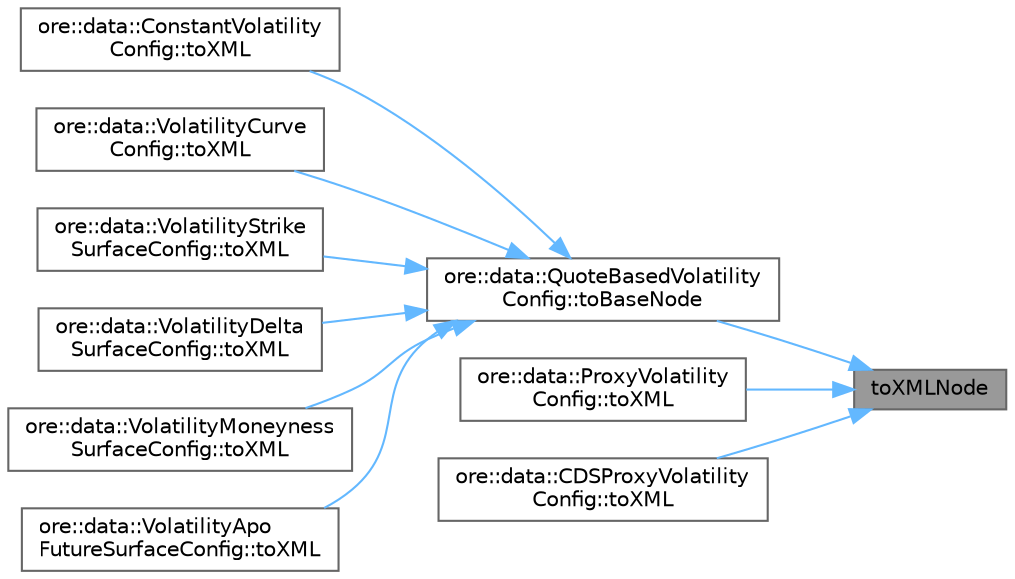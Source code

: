 digraph "toXMLNode"
{
 // INTERACTIVE_SVG=YES
 // LATEX_PDF_SIZE
  bgcolor="transparent";
  edge [fontname=Helvetica,fontsize=10,labelfontname=Helvetica,labelfontsize=10];
  node [fontname=Helvetica,fontsize=10,shape=box,height=0.2,width=0.4];
  rankdir="RL";
  Node1 [label="toXMLNode",height=0.2,width=0.4,color="gray40", fillcolor="grey60", style="filled", fontcolor="black",tooltip=" "];
  Node1 -> Node2 [dir="back",color="steelblue1",style="solid"];
  Node2 [label="ore::data::QuoteBasedVolatility\lConfig::toBaseNode",height=0.2,width=0.4,color="grey40", fillcolor="white", style="filled",URL="$classore_1_1data_1_1_quote_based_volatility_config.html#a7f336cc5825064e52b7f2566c814ef50",tooltip=" "];
  Node2 -> Node3 [dir="back",color="steelblue1",style="solid"];
  Node3 [label="ore::data::ConstantVolatility\lConfig::toXML",height=0.2,width=0.4,color="grey40", fillcolor="white", style="filled",URL="$classore_1_1data_1_1_constant_volatility_config.html#a5ab84b4972e623b734fc13becbf7902e",tooltip=" "];
  Node2 -> Node4 [dir="back",color="steelblue1",style="solid"];
  Node4 [label="ore::data::VolatilityCurve\lConfig::toXML",height=0.2,width=0.4,color="grey40", fillcolor="white", style="filled",URL="$classore_1_1data_1_1_volatility_curve_config.html#a5ab84b4972e623b734fc13becbf7902e",tooltip=" "];
  Node2 -> Node5 [dir="back",color="steelblue1",style="solid"];
  Node5 [label="ore::data::VolatilityStrike\lSurfaceConfig::toXML",height=0.2,width=0.4,color="grey40", fillcolor="white", style="filled",URL="$classore_1_1data_1_1_volatility_strike_surface_config.html#a5ab84b4972e623b734fc13becbf7902e",tooltip=" "];
  Node2 -> Node6 [dir="back",color="steelblue1",style="solid"];
  Node6 [label="ore::data::VolatilityDelta\lSurfaceConfig::toXML",height=0.2,width=0.4,color="grey40", fillcolor="white", style="filled",URL="$classore_1_1data_1_1_volatility_delta_surface_config.html#a5ab84b4972e623b734fc13becbf7902e",tooltip=" "];
  Node2 -> Node7 [dir="back",color="steelblue1",style="solid"];
  Node7 [label="ore::data::VolatilityMoneyness\lSurfaceConfig::toXML",height=0.2,width=0.4,color="grey40", fillcolor="white", style="filled",URL="$classore_1_1data_1_1_volatility_moneyness_surface_config.html#a5ab84b4972e623b734fc13becbf7902e",tooltip=" "];
  Node2 -> Node8 [dir="back",color="steelblue1",style="solid"];
  Node8 [label="ore::data::VolatilityApo\lFutureSurfaceConfig::toXML",height=0.2,width=0.4,color="grey40", fillcolor="white", style="filled",URL="$classore_1_1data_1_1_volatility_apo_future_surface_config.html#a5ab84b4972e623b734fc13becbf7902e",tooltip=" "];
  Node1 -> Node9 [dir="back",color="steelblue1",style="solid"];
  Node9 [label="ore::data::ProxyVolatility\lConfig::toXML",height=0.2,width=0.4,color="grey40", fillcolor="white", style="filled",URL="$classore_1_1data_1_1_proxy_volatility_config.html#a5ab84b4972e623b734fc13becbf7902e",tooltip=" "];
  Node1 -> Node10 [dir="back",color="steelblue1",style="solid"];
  Node10 [label="ore::data::CDSProxyVolatility\lConfig::toXML",height=0.2,width=0.4,color="grey40", fillcolor="white", style="filled",URL="$classore_1_1data_1_1_c_d_s_proxy_volatility_config.html#a5ab84b4972e623b734fc13becbf7902e",tooltip=" "];
}
